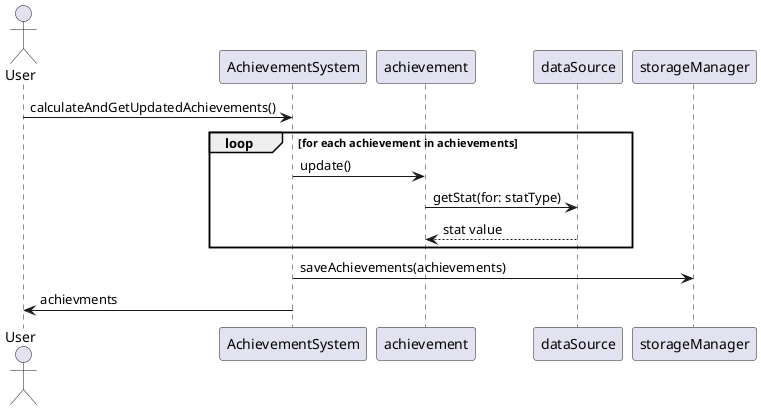 @startuml
actor User

User -> AchievementSystem: calculateAndGetUpdatedAchievements()
loop for each achievement in achievements
    AchievementSystem -> achievement: update()
    achievement -> dataSource: getStat(for: statType)
    dataSource --> achievement: stat value
end
AchievementSystem -> storageManager: saveAchievements(achievements)
AchievementSystem -> User: achievments
@enduml

